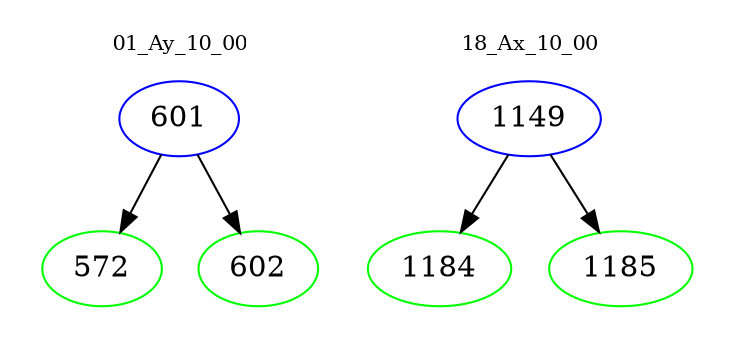 digraph{
subgraph cluster_0 {
color = white
label = "01_Ay_10_00";
fontsize=10;
T0_601 [label="601", color="blue"]
T0_601 -> T0_572 [color="black"]
T0_572 [label="572", color="green"]
T0_601 -> T0_602 [color="black"]
T0_602 [label="602", color="green"]
}
subgraph cluster_1 {
color = white
label = "18_Ax_10_00";
fontsize=10;
T1_1149 [label="1149", color="blue"]
T1_1149 -> T1_1184 [color="black"]
T1_1184 [label="1184", color="green"]
T1_1149 -> T1_1185 [color="black"]
T1_1185 [label="1185", color="green"]
}
}
